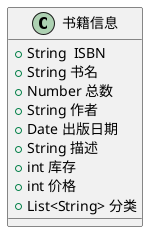 @startuml
class 书籍信息{
    +String  ISBN
    +String 书名
    +Number 总数
    +String 作者
    +Date 出版日期
    +String 描述
    +int 库存
    +int 价格
    +List<String> 分类
}
@enduml
